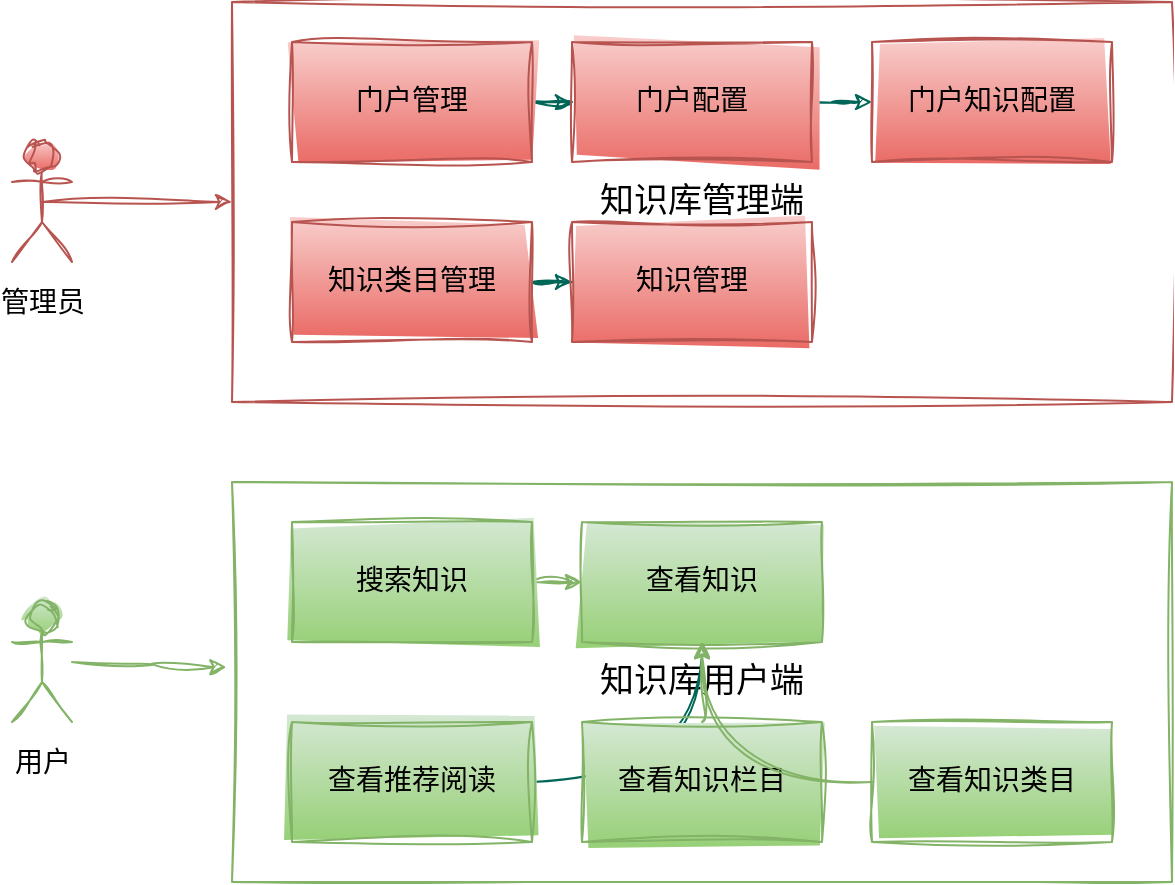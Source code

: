 <mxfile version="20.8.16" type="github">
  <diagram name="第 1 页" id="LIt1wgsDUailcB-NiFSi">
    <mxGraphModel dx="984" dy="555" grid="1" gridSize="10" guides="1" tooltips="1" connect="1" arrows="1" fold="1" page="1" pageScale="1" pageWidth="827" pageHeight="1169" math="0" shadow="0">
      <root>
        <mxCell id="0" />
        <mxCell id="1" parent="0" />
        <mxCell id="Pac1QFlBSSS2OmDMvE5--10" style="edgeStyle=orthogonalEdgeStyle;rounded=0;sketch=1;hachureGap=4;jiggle=2;curveFitting=1;orthogonalLoop=1;jettySize=auto;html=1;exitX=0.5;exitY=0.5;exitDx=0;exitDy=0;exitPerimeter=0;entryX=0;entryY=0.5;entryDx=0;entryDy=0;fontFamily=Architects Daughter;fontSource=https%3A%2F%2Ffonts.googleapis.com%2Fcss%3Ffamily%3DArchitects%2BDaughter;fontSize=14;fontColor=#5C5C5C;fillColor=#f8cecc;strokeColor=#b85450;gradientColor=#ea6b66;" edge="1" parent="1" source="Pac1QFlBSSS2OmDMvE5--1" target="Pac1QFlBSSS2OmDMvE5--4">
          <mxGeometry relative="1" as="geometry" />
        </mxCell>
        <mxCell id="Pac1QFlBSSS2OmDMvE5--1" value="&lt;font style=&quot;font-size: 14px;&quot;&gt;管理员&lt;/font&gt;" style="shape=umlActor;verticalLabelPosition=bottom;verticalAlign=top;html=1;outlineConnect=0;sketch=1;hachureGap=4;jiggle=2;curveFitting=1;fontFamily=Architects Daughter;fontSource=https%3A%2F%2Ffonts.googleapis.com%2Fcss%3Ffamily%3DArchitects%2BDaughter;fontSize=20;labelBackgroundColor=none;fillColor=#f8cecc;strokeColor=#b85450;gradientColor=#ea6b66;" vertex="1" parent="1">
          <mxGeometry x="110" y="190" width="30" height="60" as="geometry" />
        </mxCell>
        <mxCell id="Pac1QFlBSSS2OmDMvE5--4" value="&lt;font style=&quot;font-size: 17px;&quot;&gt;知识库管理端&lt;/font&gt;" style="rounded=0;whiteSpace=wrap;html=1;sketch=1;hachureGap=4;jiggle=2;curveFitting=1;fontFamily=Architects Daughter;fontSource=https%3A%2F%2Ffonts.googleapis.com%2Fcss%3Ffamily%3DArchitects%2BDaughter;fontSize=14;fillColor=none;strokeColor=#b85450;gradientColor=#ea6b66;" vertex="1" parent="1">
          <mxGeometry x="220" y="120" width="470" height="200" as="geometry" />
        </mxCell>
        <mxCell id="Pac1QFlBSSS2OmDMvE5--21" style="edgeStyle=orthogonalEdgeStyle;rounded=0;sketch=1;hachureGap=4;jiggle=2;curveFitting=1;orthogonalLoop=1;jettySize=auto;html=1;entryX=0;entryY=0.5;entryDx=0;entryDy=0;strokeColor=#006658;fontFamily=Architects Daughter;fontSource=https%3A%2F%2Ffonts.googleapis.com%2Fcss%3Ffamily%3DArchitects%2BDaughter;fontSize=17;fontColor=#5C5C5C;fillColor=#21C0A5;" edge="1" parent="1" source="Pac1QFlBSSS2OmDMvE5--5" target="Pac1QFlBSSS2OmDMvE5--6">
          <mxGeometry relative="1" as="geometry" />
        </mxCell>
        <mxCell id="Pac1QFlBSSS2OmDMvE5--5" value="门户管理" style="rounded=0;whiteSpace=wrap;html=1;sketch=1;hachureGap=4;jiggle=2;curveFitting=1;fontFamily=Architects Daughter;fontSource=https%3A%2F%2Ffonts.googleapis.com%2Fcss%3Ffamily%3DArchitects%2BDaughter;fontSize=14;fillColor=#f8cecc;strokeColor=#b85450;gradientColor=#ea6b66;" vertex="1" parent="1">
          <mxGeometry x="250" y="140" width="120" height="60" as="geometry" />
        </mxCell>
        <mxCell id="Pac1QFlBSSS2OmDMvE5--22" style="edgeStyle=orthogonalEdgeStyle;rounded=0;sketch=1;hachureGap=4;jiggle=2;curveFitting=1;orthogonalLoop=1;jettySize=auto;html=1;entryX=0;entryY=0.5;entryDx=0;entryDy=0;strokeColor=#006658;fontFamily=Architects Daughter;fontSource=https%3A%2F%2Ffonts.googleapis.com%2Fcss%3Ffamily%3DArchitects%2BDaughter;fontSize=17;fontColor=#5C5C5C;fillColor=#21C0A5;" edge="1" parent="1" source="Pac1QFlBSSS2OmDMvE5--6" target="Pac1QFlBSSS2OmDMvE5--7">
          <mxGeometry relative="1" as="geometry" />
        </mxCell>
        <mxCell id="Pac1QFlBSSS2OmDMvE5--6" value="门户配置" style="rounded=0;whiteSpace=wrap;html=1;sketch=1;hachureGap=4;jiggle=2;curveFitting=1;fontFamily=Architects Daughter;fontSource=https%3A%2F%2Ffonts.googleapis.com%2Fcss%3Ffamily%3DArchitects%2BDaughter;fontSize=14;fillColor=#f8cecc;strokeColor=#b85450;gradientColor=#ea6b66;" vertex="1" parent="1">
          <mxGeometry x="390" y="140" width="120" height="60" as="geometry" />
        </mxCell>
        <mxCell id="Pac1QFlBSSS2OmDMvE5--7" value="门户知识配置" style="rounded=0;whiteSpace=wrap;html=1;sketch=1;hachureGap=4;jiggle=2;curveFitting=1;fontFamily=Architects Daughter;fontSource=https%3A%2F%2Ffonts.googleapis.com%2Fcss%3Ffamily%3DArchitects%2BDaughter;fontSize=14;fillColor=#f8cecc;strokeColor=#b85450;gradientColor=#ea6b66;" vertex="1" parent="1">
          <mxGeometry x="540" y="140" width="120" height="60" as="geometry" />
        </mxCell>
        <mxCell id="Pac1QFlBSSS2OmDMvE5--23" style="edgeStyle=orthogonalEdgeStyle;rounded=0;sketch=1;hachureGap=4;jiggle=2;curveFitting=1;orthogonalLoop=1;jettySize=auto;html=1;entryX=0;entryY=0.5;entryDx=0;entryDy=0;strokeColor=#006658;fontFamily=Architects Daughter;fontSource=https%3A%2F%2Ffonts.googleapis.com%2Fcss%3Ffamily%3DArchitects%2BDaughter;fontSize=17;fontColor=#5C5C5C;fillColor=#21C0A5;" edge="1" parent="1" source="Pac1QFlBSSS2OmDMvE5--8" target="Pac1QFlBSSS2OmDMvE5--9">
          <mxGeometry relative="1" as="geometry" />
        </mxCell>
        <mxCell id="Pac1QFlBSSS2OmDMvE5--8" value="知识类目管理" style="rounded=0;whiteSpace=wrap;html=1;sketch=1;hachureGap=4;jiggle=2;curveFitting=1;fontFamily=Architects Daughter;fontSource=https%3A%2F%2Ffonts.googleapis.com%2Fcss%3Ffamily%3DArchitects%2BDaughter;fontSize=14;fillColor=#f8cecc;strokeColor=#b85450;gradientColor=#ea6b66;" vertex="1" parent="1">
          <mxGeometry x="250" y="230" width="120" height="60" as="geometry" />
        </mxCell>
        <mxCell id="Pac1QFlBSSS2OmDMvE5--9" value="知识管理" style="rounded=0;whiteSpace=wrap;html=1;sketch=1;hachureGap=4;jiggle=2;curveFitting=1;fontFamily=Architects Daughter;fontSource=https%3A%2F%2Ffonts.googleapis.com%2Fcss%3Ffamily%3DArchitects%2BDaughter;fontSize=14;fillColor=#f8cecc;strokeColor=#b85450;gradientColor=#ea6b66;" vertex="1" parent="1">
          <mxGeometry x="390" y="230" width="120" height="60" as="geometry" />
        </mxCell>
        <mxCell id="Pac1QFlBSSS2OmDMvE5--14" value="&lt;font style=&quot;font-size: 17px;&quot;&gt;知识库用户端&lt;/font&gt;" style="rounded=0;whiteSpace=wrap;html=1;sketch=1;hachureGap=4;jiggle=2;curveFitting=1;fontFamily=Architects Daughter;fontSource=https%3A%2F%2Ffonts.googleapis.com%2Fcss%3Ffamily%3DArchitects%2BDaughter;fontSize=14;fillColor=none;strokeColor=#82b366;gradientColor=#97d077;" vertex="1" parent="1">
          <mxGeometry x="220" y="360" width="470" height="200" as="geometry" />
        </mxCell>
        <mxCell id="Pac1QFlBSSS2OmDMvE5--26" style="edgeStyle=orthogonalEdgeStyle;curved=1;rounded=0;sketch=1;hachureGap=4;jiggle=2;curveFitting=1;orthogonalLoop=1;jettySize=auto;html=1;entryX=-0.006;entryY=0.463;entryDx=0;entryDy=0;entryPerimeter=0;strokeColor=#82b366;fontFamily=Architects Daughter;fontSource=https%3A%2F%2Ffonts.googleapis.com%2Fcss%3Ffamily%3DArchitects%2BDaughter;fontSize=17;fontColor=#5C5C5C;fillColor=#d5e8d4;gradientColor=#97d077;" edge="1" parent="1" source="Pac1QFlBSSS2OmDMvE5--15" target="Pac1QFlBSSS2OmDMvE5--14">
          <mxGeometry relative="1" as="geometry" />
        </mxCell>
        <mxCell id="Pac1QFlBSSS2OmDMvE5--15" value="&lt;font style=&quot;font-size: 14px;&quot;&gt;用户&lt;/font&gt;" style="shape=umlActor;verticalLabelPosition=bottom;verticalAlign=top;html=1;outlineConnect=0;sketch=1;hachureGap=4;jiggle=2;curveFitting=1;fontFamily=Architects Daughter;fontSource=https%3A%2F%2Ffonts.googleapis.com%2Fcss%3Ffamily%3DArchitects%2BDaughter;fontSize=20;labelBackgroundColor=none;fillColor=#d5e8d4;strokeColor=#82b366;gradientColor=#97d077;" vertex="1" parent="1">
          <mxGeometry x="110" y="420" width="30" height="60" as="geometry" />
        </mxCell>
        <mxCell id="Pac1QFlBSSS2OmDMvE5--20" style="edgeStyle=orthogonalEdgeStyle;rounded=0;sketch=1;hachureGap=4;jiggle=2;curveFitting=1;orthogonalLoop=1;jettySize=auto;html=1;entryX=0;entryY=0.5;entryDx=0;entryDy=0;strokeColor=#82b366;fontFamily=Architects Daughter;fontSource=https%3A%2F%2Ffonts.googleapis.com%2Fcss%3Ffamily%3DArchitects%2BDaughter;fontSize=17;fontColor=#5C5C5C;fillColor=#d5e8d4;gradientColor=#97d077;" edge="1" parent="1" source="Pac1QFlBSSS2OmDMvE5--16" target="Pac1QFlBSSS2OmDMvE5--17">
          <mxGeometry relative="1" as="geometry" />
        </mxCell>
        <mxCell id="Pac1QFlBSSS2OmDMvE5--16" value="搜索知识" style="rounded=0;whiteSpace=wrap;html=1;sketch=1;hachureGap=4;jiggle=2;curveFitting=1;fontFamily=Architects Daughter;fontSource=https%3A%2F%2Ffonts.googleapis.com%2Fcss%3Ffamily%3DArchitects%2BDaughter;fontSize=14;fillColor=#d5e8d4;strokeColor=#82b366;gradientColor=#97d077;" vertex="1" parent="1">
          <mxGeometry x="250" y="380" width="120" height="60" as="geometry" />
        </mxCell>
        <mxCell id="Pac1QFlBSSS2OmDMvE5--17" value="查看知识" style="rounded=0;whiteSpace=wrap;html=1;sketch=1;hachureGap=4;jiggle=2;curveFitting=1;fontFamily=Architects Daughter;fontSource=https%3A%2F%2Ffonts.googleapis.com%2Fcss%3Ffamily%3DArchitects%2BDaughter;fontSize=14;fillColor=#d5e8d4;strokeColor=#82b366;gradientColor=#97d077;" vertex="1" parent="1">
          <mxGeometry x="395" y="380" width="120" height="60" as="geometry" />
        </mxCell>
        <mxCell id="Pac1QFlBSSS2OmDMvE5--32" style="edgeStyle=orthogonalEdgeStyle;curved=1;rounded=0;sketch=1;hachureGap=4;jiggle=2;curveFitting=1;orthogonalLoop=1;jettySize=auto;html=1;strokeColor=#006658;fontFamily=Architects Daughter;fontSource=https%3A%2F%2Ffonts.googleapis.com%2Fcss%3Ffamily%3DArchitects%2BDaughter;fontSize=17;fontColor=#5C5C5C;fillColor=#21C0A5;" edge="1" parent="1" source="Pac1QFlBSSS2OmDMvE5--18" target="Pac1QFlBSSS2OmDMvE5--17">
          <mxGeometry relative="1" as="geometry" />
        </mxCell>
        <mxCell id="Pac1QFlBSSS2OmDMvE5--18" value="查看推荐阅读" style="rounded=0;whiteSpace=wrap;html=1;sketch=1;hachureGap=4;jiggle=2;curveFitting=1;fontFamily=Architects Daughter;fontSource=https%3A%2F%2Ffonts.googleapis.com%2Fcss%3Ffamily%3DArchitects%2BDaughter;fontSize=14;fillColor=#d5e8d4;strokeColor=#82b366;gradientColor=#97d077;" vertex="1" parent="1">
          <mxGeometry x="250" y="480" width="120" height="60" as="geometry" />
        </mxCell>
        <mxCell id="Pac1QFlBSSS2OmDMvE5--24" style="edgeStyle=orthogonalEdgeStyle;rounded=0;sketch=1;hachureGap=4;jiggle=2;curveFitting=1;orthogonalLoop=1;jettySize=auto;html=1;entryX=0.5;entryY=1;entryDx=0;entryDy=0;strokeColor=#82b366;fontFamily=Architects Daughter;fontSource=https%3A%2F%2Ffonts.googleapis.com%2Fcss%3Ffamily%3DArchitects%2BDaughter;fontSize=17;fontColor=#5C5C5C;fillColor=#d5e8d4;curved=1;gradientColor=#97d077;" edge="1" parent="1" source="Pac1QFlBSSS2OmDMvE5--19" target="Pac1QFlBSSS2OmDMvE5--17">
          <mxGeometry relative="1" as="geometry" />
        </mxCell>
        <mxCell id="Pac1QFlBSSS2OmDMvE5--19" value="查看知识栏目" style="rounded=0;whiteSpace=wrap;html=1;sketch=1;hachureGap=4;jiggle=2;curveFitting=1;fontFamily=Architects Daughter;fontSource=https%3A%2F%2Ffonts.googleapis.com%2Fcss%3Ffamily%3DArchitects%2BDaughter;fontSize=14;fillColor=#d5e8d4;strokeColor=#82b366;gradientColor=#97d077;" vertex="1" parent="1">
          <mxGeometry x="395" y="480" width="120" height="60" as="geometry" />
        </mxCell>
        <mxCell id="Pac1QFlBSSS2OmDMvE5--28" style="edgeStyle=orthogonalEdgeStyle;curved=1;rounded=0;sketch=1;hachureGap=4;jiggle=2;curveFitting=1;orthogonalLoop=1;jettySize=auto;html=1;strokeColor=#82b366;fontFamily=Architects Daughter;fontSource=https%3A%2F%2Ffonts.googleapis.com%2Fcss%3Ffamily%3DArchitects%2BDaughter;fontSize=17;fontColor=#5C5C5C;fillColor=#d5e8d4;gradientColor=#97d077;" edge="1" parent="1" source="Pac1QFlBSSS2OmDMvE5--27" target="Pac1QFlBSSS2OmDMvE5--17">
          <mxGeometry relative="1" as="geometry" />
        </mxCell>
        <mxCell id="Pac1QFlBSSS2OmDMvE5--27" value="查看知识类目" style="rounded=0;whiteSpace=wrap;html=1;sketch=1;hachureGap=4;jiggle=2;curveFitting=1;fontFamily=Architects Daughter;fontSource=https%3A%2F%2Ffonts.googleapis.com%2Fcss%3Ffamily%3DArchitects%2BDaughter;fontSize=14;fillColor=#d5e8d4;strokeColor=#82b366;gradientColor=#97d077;" vertex="1" parent="1">
          <mxGeometry x="540" y="480" width="120" height="60" as="geometry" />
        </mxCell>
      </root>
    </mxGraphModel>
  </diagram>
</mxfile>
